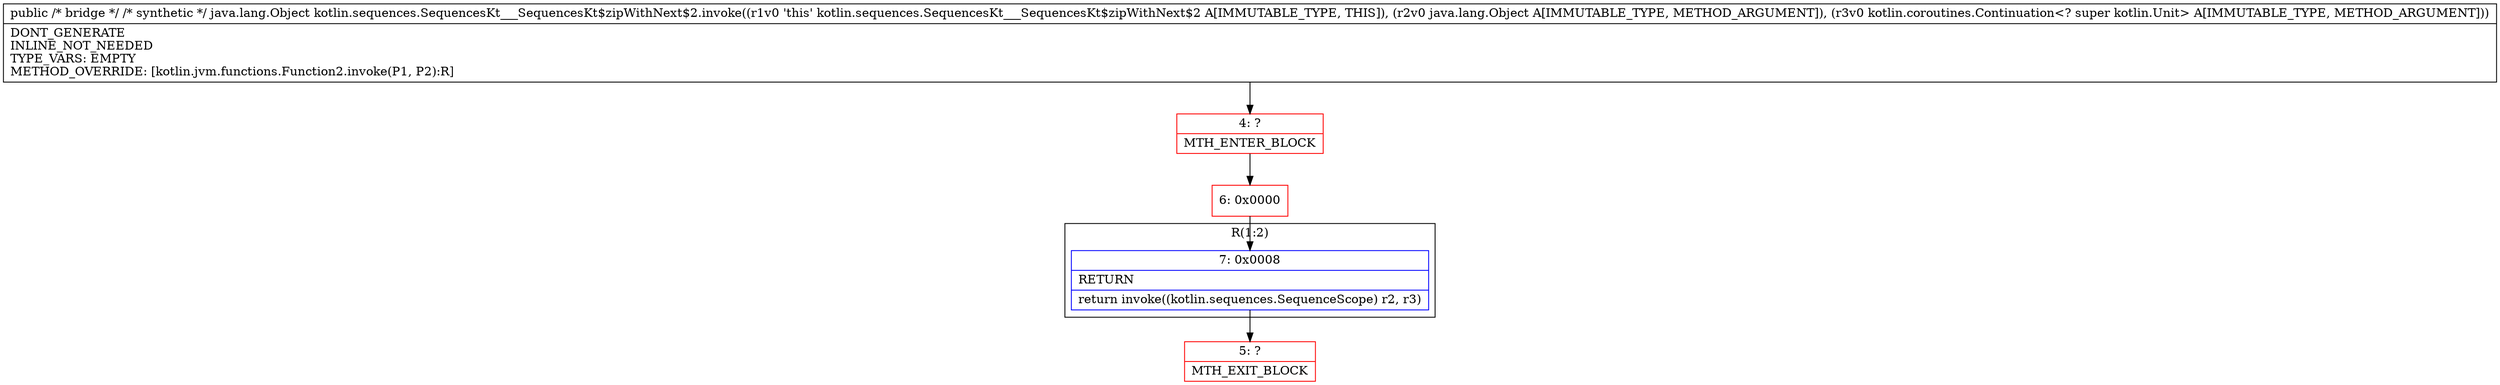 digraph "CFG forkotlin.sequences.SequencesKt___SequencesKt$zipWithNext$2.invoke(Ljava\/lang\/Object;Ljava\/lang\/Object;)Ljava\/lang\/Object;" {
subgraph cluster_Region_704338516 {
label = "R(1:2)";
node [shape=record,color=blue];
Node_7 [shape=record,label="{7\:\ 0x0008|RETURN\l|return invoke((kotlin.sequences.SequenceScope) r2, r3)\l}"];
}
Node_4 [shape=record,color=red,label="{4\:\ ?|MTH_ENTER_BLOCK\l}"];
Node_6 [shape=record,color=red,label="{6\:\ 0x0000}"];
Node_5 [shape=record,color=red,label="{5\:\ ?|MTH_EXIT_BLOCK\l}"];
MethodNode[shape=record,label="{public \/* bridge *\/ \/* synthetic *\/ java.lang.Object kotlin.sequences.SequencesKt___SequencesKt$zipWithNext$2.invoke((r1v0 'this' kotlin.sequences.SequencesKt___SequencesKt$zipWithNext$2 A[IMMUTABLE_TYPE, THIS]), (r2v0 java.lang.Object A[IMMUTABLE_TYPE, METHOD_ARGUMENT]), (r3v0 kotlin.coroutines.Continuation\<? super kotlin.Unit\> A[IMMUTABLE_TYPE, METHOD_ARGUMENT]))  | DONT_GENERATE\lINLINE_NOT_NEEDED\lTYPE_VARS: EMPTY\lMETHOD_OVERRIDE: [kotlin.jvm.functions.Function2.invoke(P1, P2):R]\l}"];
MethodNode -> Node_4;Node_7 -> Node_5;
Node_4 -> Node_6;
Node_6 -> Node_7;
}


